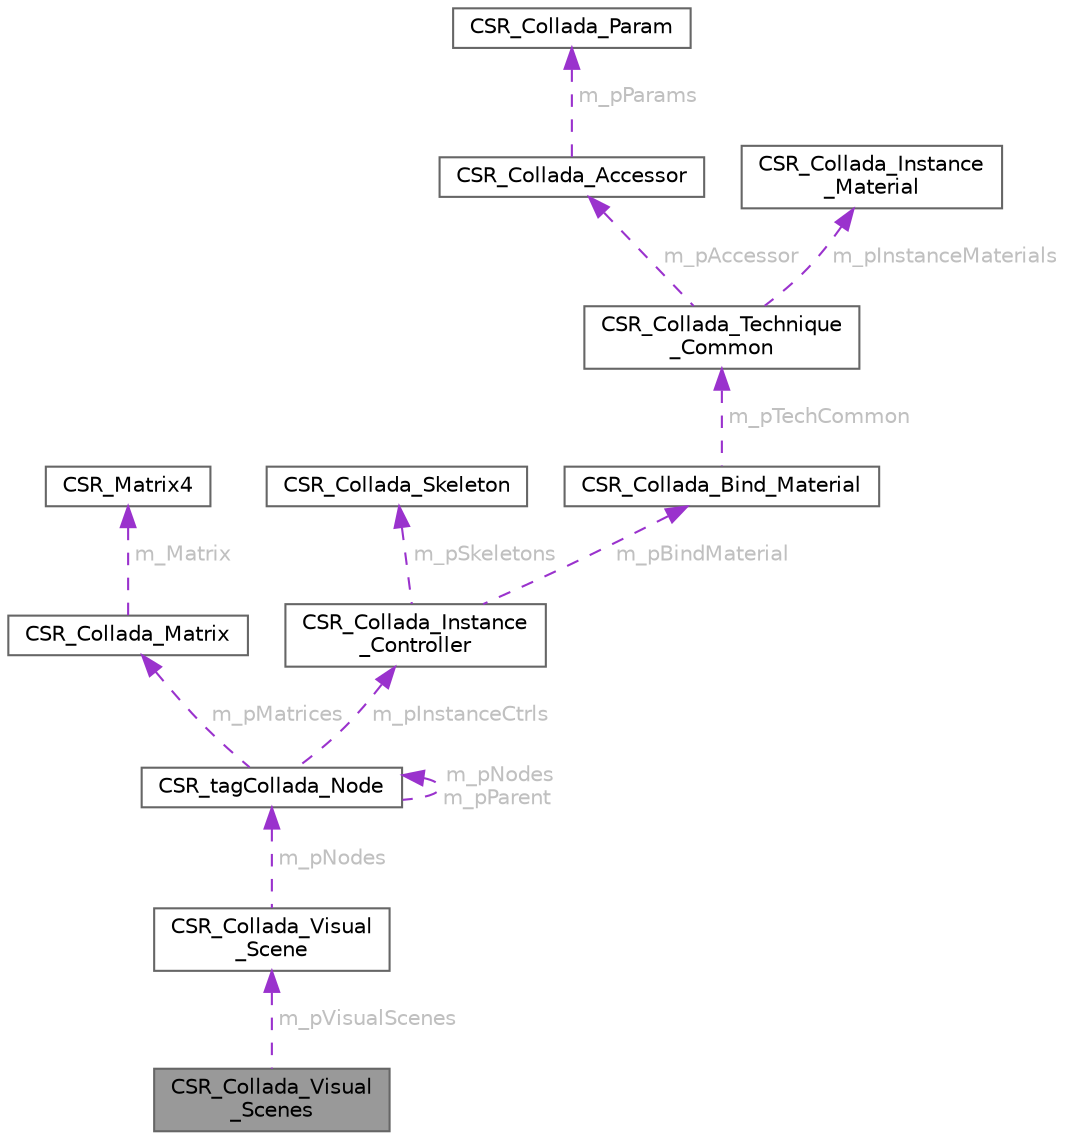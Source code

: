 digraph "CSR_Collada_Visual_Scenes"
{
 // LATEX_PDF_SIZE
  bgcolor="transparent";
  edge [fontname=Helvetica,fontsize=10,labelfontname=Helvetica,labelfontsize=10];
  node [fontname=Helvetica,fontsize=10,shape=box,height=0.2,width=0.4];
  Node1 [id="Node000001",label="CSR_Collada_Visual\l_Scenes",height=0.2,width=0.4,color="gray40", fillcolor="grey60", style="filled", fontcolor="black",tooltip=" "];
  Node2 -> Node1 [id="edge1_Node000001_Node000002",dir="back",color="darkorchid3",style="dashed",tooltip=" ",label=" m_pVisualScenes",fontcolor="grey" ];
  Node2 [id="Node000002",label="CSR_Collada_Visual\l_Scene",height=0.2,width=0.4,color="gray40", fillcolor="white", style="filled",URL="$struct_c_s_r___collada___visual___scene.html",tooltip=" "];
  Node3 -> Node2 [id="edge2_Node000002_Node000003",dir="back",color="darkorchid3",style="dashed",tooltip=" ",label=" m_pNodes",fontcolor="grey" ];
  Node3 [id="Node000003",label="CSR_tagCollada_Node",height=0.2,width=0.4,color="gray40", fillcolor="white", style="filled",URL="$struct_c_s_r__tag_collada___node.html",tooltip=" "];
  Node4 -> Node3 [id="edge3_Node000003_Node000004",dir="back",color="darkorchid3",style="dashed",tooltip=" ",label=" m_pMatrices",fontcolor="grey" ];
  Node4 [id="Node000004",label="CSR_Collada_Matrix",height=0.2,width=0.4,color="gray40", fillcolor="white", style="filled",URL="$struct_c_s_r___collada___matrix.html",tooltip=" "];
  Node5 -> Node4 [id="edge4_Node000004_Node000005",dir="back",color="darkorchid3",style="dashed",tooltip=" ",label=" m_Matrix",fontcolor="grey" ];
  Node5 [id="Node000005",label="CSR_Matrix4",height=0.2,width=0.4,color="gray40", fillcolor="white", style="filled",URL="$struct_c_s_r___matrix4.html",tooltip=" "];
  Node6 -> Node3 [id="edge5_Node000003_Node000006",dir="back",color="darkorchid3",style="dashed",tooltip=" ",label=" m_pInstanceCtrls",fontcolor="grey" ];
  Node6 [id="Node000006",label="CSR_Collada_Instance\l_Controller",height=0.2,width=0.4,color="gray40", fillcolor="white", style="filled",URL="$struct_c_s_r___collada___instance___controller.html",tooltip=" "];
  Node7 -> Node6 [id="edge6_Node000006_Node000007",dir="back",color="darkorchid3",style="dashed",tooltip=" ",label=" m_pSkeletons",fontcolor="grey" ];
  Node7 [id="Node000007",label="CSR_Collada_Skeleton",height=0.2,width=0.4,color="gray40", fillcolor="white", style="filled",URL="$struct_c_s_r___collada___skeleton.html",tooltip=" "];
  Node8 -> Node6 [id="edge7_Node000006_Node000008",dir="back",color="darkorchid3",style="dashed",tooltip=" ",label=" m_pBindMaterial",fontcolor="grey" ];
  Node8 [id="Node000008",label="CSR_Collada_Bind_Material",height=0.2,width=0.4,color="gray40", fillcolor="white", style="filled",URL="$struct_c_s_r___collada___bind___material.html",tooltip=" "];
  Node9 -> Node8 [id="edge8_Node000008_Node000009",dir="back",color="darkorchid3",style="dashed",tooltip=" ",label=" m_pTechCommon",fontcolor="grey" ];
  Node9 [id="Node000009",label="CSR_Collada_Technique\l_Common",height=0.2,width=0.4,color="gray40", fillcolor="white", style="filled",URL="$struct_c_s_r___collada___technique___common.html",tooltip=" "];
  Node10 -> Node9 [id="edge9_Node000009_Node000010",dir="back",color="darkorchid3",style="dashed",tooltip=" ",label=" m_pAccessor",fontcolor="grey" ];
  Node10 [id="Node000010",label="CSR_Collada_Accessor",height=0.2,width=0.4,color="gray40", fillcolor="white", style="filled",URL="$struct_c_s_r___collada___accessor.html",tooltip=" "];
  Node11 -> Node10 [id="edge10_Node000010_Node000011",dir="back",color="darkorchid3",style="dashed",tooltip=" ",label=" m_pParams",fontcolor="grey" ];
  Node11 [id="Node000011",label="CSR_Collada_Param",height=0.2,width=0.4,color="gray40", fillcolor="white", style="filled",URL="$struct_c_s_r___collada___param.html",tooltip=" "];
  Node12 -> Node9 [id="edge11_Node000009_Node000012",dir="back",color="darkorchid3",style="dashed",tooltip=" ",label=" m_pInstanceMaterials",fontcolor="grey" ];
  Node12 [id="Node000012",label="CSR_Collada_Instance\l_Material",height=0.2,width=0.4,color="gray40", fillcolor="white", style="filled",URL="$struct_c_s_r___collada___instance___material.html",tooltip=" "];
  Node3 -> Node3 [id="edge12_Node000003_Node000003",dir="back",color="darkorchid3",style="dashed",tooltip=" ",label=" m_pNodes\nm_pParent",fontcolor="grey" ];
}
